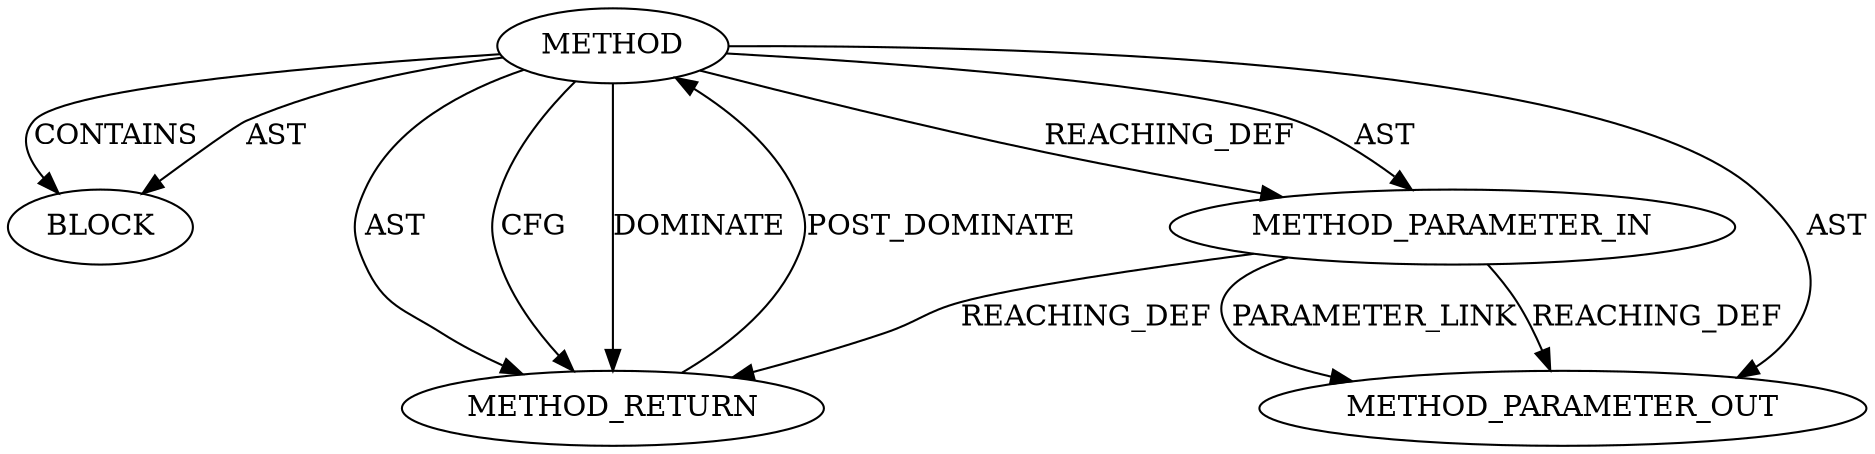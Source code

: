 digraph {
  20119 [label=BLOCK ORDER=1 ARGUMENT_INDEX=1 CODE="<empty>" TYPE_FULL_NAME="ANY"]
  20117 [label=METHOD AST_PARENT_TYPE="NAMESPACE_BLOCK" AST_PARENT_FULL_NAME="<global>" ORDER=0 CODE="<empty>" FULL_NAME="crypto_aead_encrypt" IS_EXTERNAL=true FILENAME="<empty>" SIGNATURE="" NAME="crypto_aead_encrypt"]
  20120 [label=METHOD_RETURN ORDER=2 CODE="RET" TYPE_FULL_NAME="ANY" EVALUATION_STRATEGY="BY_VALUE"]
  20118 [label=METHOD_PARAMETER_IN ORDER=1 CODE="p1" IS_VARIADIC=false TYPE_FULL_NAME="ANY" EVALUATION_STRATEGY="BY_VALUE" INDEX=1 NAME="p1"]
  22058 [label=METHOD_PARAMETER_OUT ORDER=1 CODE="p1" IS_VARIADIC=false TYPE_FULL_NAME="ANY" EVALUATION_STRATEGY="BY_VALUE" INDEX=1 NAME="p1"]
  20117 -> 20120 [label=AST ]
  20117 -> 20120 [label=CFG ]
  20118 -> 20120 [label=REACHING_DEF VARIABLE="p1"]
  20117 -> 22058 [label=AST ]
  20118 -> 22058 [label=PARAMETER_LINK ]
  20117 -> 20118 [label=REACHING_DEF VARIABLE=""]
  20117 -> 20120 [label=DOMINATE ]
  20117 -> 20118 [label=AST ]
  20117 -> 20119 [label=CONTAINS ]
  20120 -> 20117 [label=POST_DOMINATE ]
  20117 -> 20119 [label=AST ]
  20118 -> 22058 [label=REACHING_DEF VARIABLE="p1"]
}
